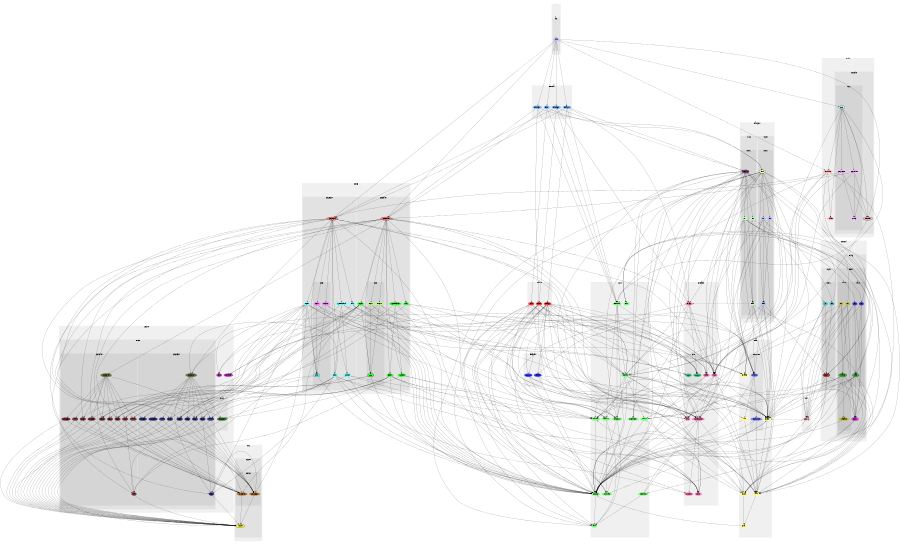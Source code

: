 digraph G {
size="6,4";
ratio="fill";
subgraph cluster_0 {
label=".";
color="#0000000F";
style="filled";
subgraph cluster_1 {
label="app";
color="#0000000F";
style="filled";
u0[label="Main",style="filled",fillcolor="#bbbbff",penwidth="0"];

}

}
subgraph cluster_2 {
label="Build";
color="#0000000F";
style="filled";
u5[label="Firmware",style="filled",fillcolor="#ffbbbb",penwidth="0"];
u11[label="Shake",style="filled",fillcolor="#ffbbbb",penwidth="0"];
subgraph cluster_3 {
label="Compiler";
color="#0000000F";
style="filled";
u6[label="Compiler",style="filled,bold",fillcolor="#ffbbbb"];
subgraph cluster_4 {
label="GCC";
color="#0000000F";
style="filled";
u7[label="GCC",style="filled,bold",fillcolor="#bbffff"];
u8[label="GD32F4xx",style="filled",fillcolor="#ffbbff",penwidth="0"];
u9[label="Config",style="filled",fillcolor="#ffbbff",penwidth="0"];
u10[label="GD32F3x0",style="filled",fillcolor="#ffbbff",penwidth="0"];

}

}

}
subgraph cluster_5 {
label="Core";
color="#0000000F";
style="filled";
u12[label="Context",style="filled",fillcolor="#77ff77",penwidth="0"];
u13[label="FSM",style="filled",fillcolor="#77ff77",penwidth="0"];
u14[label="Scheduler",style="filled",fillcolor="#77ff77",penwidth="0"];
u15[label="Transport",style="filled",fillcolor="#77ff77",penwidth="0"];
u16[label="Formula",style="filled",fillcolor="#77ff77",penwidth="0"];
u17[label="Domain",style="filled",fillcolor="#77ff77",penwidth="0"];
u18[label="Version",style="filled",fillcolor="#77ff77",penwidth="0"];
u19[label="Handler",style="filled",fillcolor="#77ff77",penwidth="0"];
u20[label="Controller",style="filled",fillcolor="#77ff77",penwidth="0"];
u21[label="Task",style="filled",fillcolor="#77ff77",penwidth="0"];
u22[label="Dispatcher",style="filled",fillcolor="#77ff77",penwidth="0"];
u23[label="Feature",style="filled",fillcolor="#77ff77",penwidth="0"];

}
subgraph cluster_6 {
label="Data";
color="#0000000F";
style="filled";
u24[label="Record",style="filled",fillcolor="#ffff77",penwidth="0"];
u25[label="Buffer",style="filled",fillcolor="#ffff77",penwidth="0"];
u26[label="Area",style="filled",fillcolor="#ffff77",penwidth="0"];
u27[label="Value",style="filled",fillcolor="#ffff77",penwidth="0"];
u28[label="Index",style="filled",fillcolor="#ffff77",penwidth="0"];
u31[label="Serialize",style="filled",fillcolor="#ffff77",penwidth="0"];
subgraph cluster_7 {
label="Concurrent";
color="#0000000F";
style="filled";
u29[label="Queue",style="filled",fillcolor="#7777ff",penwidth="0"];
u30[label="Semaphore",style="filled",fillcolor="#7777ff",penwidth="0"];

}

}
subgraph cluster_8 {
label="Device";
color="#0000000F";
style="filled";
subgraph cluster_9 {
label="GD32F3x0";
color="#0000000F";
style="filled";
u49[label="GD32F3x0",style="filled,bold",fillcolor="#ff7777"];
u41[label="UART",style="filled",fillcolor="#77ffff",penwidth="0"];
u43[label="Mac",style="filled",fillcolor="#77ffff",penwidth="0"];
u44[label="SysTick",style="filled",fillcolor="#77ffff",penwidth="0"];
u45[label="SystemClock",style="filled",fillcolor="#77ffff",penwidth="0"];
u48[label="Timer",style="filled",fillcolor="#77ffff",penwidth="0"];
subgraph cluster_10 {
label="GPIO";
color="#0000000F";
style="filled";
u42[label="GPIO",style="filled,bold",fillcolor="#77ffff"];
u46[label="Input",style="filled",fillcolor="#ff77ff",penwidth="0"];
u47[label="Output",style="filled",fillcolor="#ff77ff",penwidth="0"];

}

}
subgraph cluster_11 {
label="GD32F4xx";
color="#0000000F";
style="filled";
u32[label="GD32F4xx",style="filled,bold",fillcolor="#ff7777"];
u33[label="UART",style="filled",fillcolor="#33ff33",penwidth="0"];
u35[label="Mac",style="filled",fillcolor="#33ff33",penwidth="0"];
u36[label="SysTick",style="filled",fillcolor="#33ff33",penwidth="0"];
u37[label="SystemClock",style="filled",fillcolor="#33ff33",penwidth="0"];
u40[label="Timer",style="filled",fillcolor="#33ff33",penwidth="0"];
subgraph cluster_12 {
label="GPIO";
color="#0000000F";
style="filled";
u34[label="GPIO",style="filled,bold",fillcolor="#33ff33"];
u38[label="Input",style="filled",fillcolor="#bbff77",penwidth="0"];
u39[label="Output",style="filled",fillcolor="#bbff77",penwidth="0"];

}

}

}
subgraph cluster_13 {
label="Endpoint";
color="#0000000F";
style="filled";
u50[label="Groups",style="filled",fillcolor="#3333ff",penwidth="0"];
u51[label="Relays",style="filled",fillcolor="#3333ff",penwidth="0"];

}
subgraph cluster_14 {
label="Feature";
color="#0000000F";
style="filled";
u52[label="Echo",style="filled",fillcolor="#ff3333",penwidth="0"];
u53[label="Relays",style="filled",fillcolor="#ff3333",penwidth="0"];
u54[label="Blink",style="filled",fillcolor="#ff3333",penwidth="0"];

}
subgraph cluster_15 {
label="Formula";
color="#0000000F";
style="filled";
u1[label="Echo",style="filled",fillcolor="#77bbff",penwidth="0"];
u2[label="Blink450",style="filled",fillcolor="#77bbff",penwidth="0"];
u3[label="Relay12",style="filled",fillcolor="#77bbff",penwidth="0"];
u4[label="Blink330",style="filled",fillcolor="#77bbff",penwidth="0"];

}
subgraph cluster_16 {
label="Interface";
color="#0000000F";
style="filled";
u55[label="MCU",style="filled",fillcolor="#ff77bb",penwidth="0"];
u56[label="UART",style="filled",fillcolor="#ff77bb",penwidth="0"];
u57[label="Mac",style="filled",fillcolor="#ff77bb",penwidth="0"];
u58[label="Counter",style="filled",fillcolor="#ff77bb",penwidth="0"];
u59[label="RS485",style="filled",fillcolor="#ff77bb",penwidth="0"];
u60[label="SystemClock",style="filled",fillcolor="#ff77bb",penwidth="0"];
u63[label="Timer",style="filled",fillcolor="#ff77bb",penwidth="0"];
subgraph cluster_17 {
label="GPIO";
color="#0000000F";
style="filled";
u61[label="Input",style="filled",fillcolor="#33bb77",penwidth="0"];
u62[label="Output",style="filled",fillcolor="#33bb77",penwidth="0"];

}

}
subgraph cluster_18 {
label="Ivory";
color="#0000000F";
style="filled";
subgraph cluster_19 {
label="Support";
color="#0000000F";
style="filled";
u66[label="Support",style="filled,bold",fillcolor="#ffff33"];
subgraph cluster_20 {
label="Device";
color="#0000000F";
style="filled";
u64[label="GD32F4xx",style="filled",fillcolor="#bb7733",penwidth="0"];
u65[label="GD32F3x0",style="filled",fillcolor="#bb7733",penwidth="0"];

}

}

}
subgraph cluster_21 {
label="Protocol";
color="#0000000F";
style="filled";
subgraph cluster_22 {
label="RS485";
color="#0000000F";
style="filled";
subgraph cluster_23 {
label="RBUS";
color="#0000000F";
style="filled";
u77[label="RBUS",style="filled,bold",fillcolor="#ff33ff"];
subgraph cluster_24 {
label="Master";
color="#0000000F";
style="filled";
u71[label="Master",style="filled,bold",fillcolor="#33bb33"];
u74[label="Tx",style="filled",fillcolor="#bbbb33",penwidth="0"];
u75[label="Rx",style="filled",fillcolor="#bbbb33",penwidth="0"];
u76[label="MacTable",style="filled",fillcolor="#bbbb33",penwidth="0"];

}
subgraph cluster_25 {
label="Slave";
color="#0000000F";
style="filled";
u70[label="Slave",style="filled,bold",fillcolor="#33bb33"];
u72[label="Tx",style="filled",fillcolor="#3333bb",penwidth="0"];
u73[label="Rx",style="filled",fillcolor="#3333bb",penwidth="0"];

}

}

}
subgraph cluster_26 {
label="UART";
color="#0000000F";
style="filled";
subgraph cluster_27 {
label="RBUS";
color="#0000000F";
style="filled";
u69[label="RBUS",style="filled,bold",fillcolor="#bb3333"];
u67[label="Tx",style="filled",fillcolor="#33bbbb",penwidth="0"];
u68[label="Rx",style="filled",fillcolor="#33bbbb",penwidth="0"];

}

}

}
subgraph cluster_28 {
label="Support";
color="#0000000F";
style="filled";
u79[label="Cast",style="filled",fillcolor="#bb33bb",penwidth="0"];
u80[label="Serialize",style="filled",fillcolor="#bb33bb",penwidth="0"];
subgraph cluster_29 {
label="CMSIS";
color="#0000000F";
style="filled";
u78[label="CoreCM4",style="filled",fillcolor="#337733",penwidth="0"];

}
subgraph cluster_30 {
label="Device";
color="#0000000F";
style="filled";
subgraph cluster_31 {
label="GD32F3x0";
color="#0000000F";
style="filled";
u102[label="GD32F3x0",style="filled,bold",fillcolor="#777733"];
u92[label="GPIO",style="filled",fillcolor="#333377",penwidth="0"];
u93[label="SYSCFG",style="filled",fillcolor="#333377",penwidth="0"];
u94[label="RCU",style="filled",fillcolor="#333377",penwidth="0"];
u95[label="EXTI",style="filled",fillcolor="#333377",penwidth="0"];
u96[label="Misc",style="filled",fillcolor="#333377",penwidth="0"];
u97[label="IRQ",style="filled",fillcolor="#333377",penwidth="0"];
u98[label="DMA",style="filled",fillcolor="#333377",penwidth="0"];
u99[label="USART",style="filled",fillcolor="#333377",penwidth="0"];
u100[label="Timer",style="filled",fillcolor="#333377",penwidth="0"];
u101[label="DBG",style="filled",fillcolor="#333377",penwidth="0"];

}
subgraph cluster_32 {
label="GD32F4xx";
color="#0000000F";
style="filled";
u81[label="GD32F4xx",style="filled,bold",fillcolor="#777733"];
u82[label="GPIO",style="filled",fillcolor="#773333",penwidth="0"];
u83[label="SYSCFG",style="filled",fillcolor="#773333",penwidth="0"];
u84[label="RCU",style="filled",fillcolor="#773333",penwidth="0"];
u85[label="EXTI",style="filled",fillcolor="#773333",penwidth="0"];
u86[label="Misc",style="filled",fillcolor="#773333",penwidth="0"];
u87[label="IRQ",style="filled",fillcolor="#773333",penwidth="0"];
u88[label="DMA",style="filled",fillcolor="#773333",penwidth="0"];
u89[label="USART",style="filled",fillcolor="#773333",penwidth="0"];
u90[label="Timer",style="filled",fillcolor="#773333",penwidth="0"];
u91[label="DBG",style="filled",fillcolor="#773333",penwidth="0"];

}

}

}
subgraph cluster_33 {
label="Transport";
color="#0000000F";
style="filled";
subgraph cluster_34 {
label="RS485";
color="#0000000F";
style="filled";
subgraph cluster_35 {
label="RBUS";
color="#0000000F";
style="filled";
u110[label="RBUS",style="filled,bold",fillcolor="#773377"];
u107[label="Data",style="filled",fillcolor="#bbffbb",penwidth="0"];
u108[label="Tx",style="filled",fillcolor="#bbffbb",penwidth="0"];
u109[label="Rx",style="filled",fillcolor="#bbffbb",penwidth="0"];

}

}
subgraph cluster_36 {
label="UART";
color="#0000000F";
style="filled";
subgraph cluster_37 {
label="RBUS";
color="#0000000F";
style="filled";
u106[label="RBUS",style="filled,bold",fillcolor="#ffffbb"];
u103[label="Data",style="filled",fillcolor="#bbbbff",penwidth="0"];
u104[label="Tx",style="filled",fillcolor="#bbbbff",penwidth="0"];
u105[label="Rx",style="filled",fillcolor="#bbbbff",penwidth="0"];

}

}

}
subgraph cluster_38 {
label="Util";
color="#0000000F";
style="filled";
u111[label="CRC16",style="filled",fillcolor="#ffbbbb",penwidth="0"];

}
u0 -> u1;
u0 -> u2;
u0 -> u3;
u0 -> u4;
u0 -> u5;
u0 -> u6;
u0 -> u7;
u0 -> u32;
u0 -> u49;
u1 -> u16;
u1 -> u32;
u1 -> u52;
u1 -> u106;
u2 -> u16;
u2 -> u32;
u2 -> u54;
u2 -> u106;
u3 -> u16;
u3 -> u49;
u3 -> u53;
u3 -> u59;
u3 -> u110;
u4 -> u16;
u4 -> u49;
u4 -> u54;
u4 -> u59;
u4 -> u110;
u5 -> u11;
u5 -> u12;
u5 -> u14;
u5 -> u16;
u5 -> u17;
u5 -> u55;
u6 -> u55;
u7 -> u5;
u7 -> u6;
u7 -> u8;
u7 -> u9;
u7 -> u10;
u7 -> u11;
u7 -> u16;
u7 -> u55;
u8 -> u6;
u8 -> u9;
u8 -> u32;
u8 -> u55;
u10 -> u6;
u10 -> u9;
u10 -> u49;
u10 -> u55;
u12 -> u21;
u14 -> u21;
u14 -> u60;
u14 -> u63;
u15 -> u12;
u15 -> u21;
u15 -> u25;
u16 -> u12;
u16 -> u15;
u16 -> u17;
u16 -> u23;
u16 -> u55;
u17 -> u12;
u17 -> u15;
u17 -> u18;
u17 -> u23;
u17 -> u24;
u17 -> u25;
u17 -> u27;
u17 -> u55;
u17 -> u57;
u17 -> u60;
u17 -> u79;
u17 -> u80;
u18 -> u12;
u18 -> u24;
u19 -> u12;
u20 -> u25;
u22 -> u20;
u22 -> u25;
u23 -> u20;
u23 -> u21;
u24 -> u12;
u24 -> u26;
u25 -> u12;
u25 -> u27;
u26 -> u12;
u27 -> u12;
u27 -> u26;
u28 -> u12;
u28 -> u27;
u29 -> u12;
u29 -> u28;
u29 -> u30;
u30 -> u12;
u30 -> u27;
u31 -> u80;
u32 -> u12;
u32 -> u33;
u32 -> u34;
u32 -> u35;
u32 -> u36;
u32 -> u37;
u32 -> u38;
u32 -> u39;
u32 -> u40;
u32 -> u55;
u32 -> u57;
u32 -> u60;
u32 -> u81;
u32 -> u82;
u32 -> u84;
u32 -> u87;
u32 -> u88;
u32 -> u89;
u33 -> u12;
u33 -> u19;
u33 -> u34;
u33 -> u56;
u33 -> u64;
u33 -> u79;
u33 -> u84;
u33 -> u86;
u33 -> u87;
u33 -> u88;
u33 -> u89;
u34 -> u12;
u34 -> u82;
u34 -> u84;
u35 -> u25;
u35 -> u31;
u35 -> u57;
u35 -> u91;
u36 -> u12;
u36 -> u19;
u36 -> u63;
u36 -> u78;
u37 -> u12;
u37 -> u36;
u37 -> u40;
u37 -> u60;
u37 -> u90;
u38 -> u12;
u38 -> u34;
u38 -> u61;
u38 -> u82;
u39 -> u12;
u39 -> u34;
u39 -> u62;
u39 -> u82;
u40 -> u12;
u40 -> u19;
u40 -> u58;
u40 -> u63;
u40 -> u84;
u40 -> u86;
u40 -> u87;
u40 -> u90;
u41 -> u12;
u41 -> u19;
u41 -> u42;
u41 -> u56;
u41 -> u65;
u41 -> u79;
u41 -> u94;
u41 -> u96;
u41 -> u97;
u41 -> u98;
u41 -> u99;
u41 -> u102;
u42 -> u12;
u42 -> u92;
u42 -> u94;
u43 -> u25;
u43 -> u31;
u43 -> u57;
u43 -> u101;
u44 -> u12;
u44 -> u19;
u44 -> u63;
u44 -> u78;
u45 -> u12;
u45 -> u44;
u45 -> u48;
u45 -> u60;
u45 -> u100;
u46 -> u12;
u46 -> u42;
u46 -> u61;
u46 -> u92;
u47 -> u12;
u47 -> u42;
u47 -> u62;
u47 -> u92;
u48 -> u12;
u48 -> u19;
u48 -> u58;
u48 -> u63;
u48 -> u94;
u48 -> u96;
u48 -> u97;
u48 -> u100;
u48 -> u102;
u49 -> u12;
u49 -> u41;
u49 -> u42;
u49 -> u43;
u49 -> u44;
u49 -> u45;
u49 -> u46;
u49 -> u47;
u49 -> u48;
u49 -> u55;
u49 -> u57;
u49 -> u60;
u49 -> u92;
u49 -> u94;
u49 -> u97;
u49 -> u98;
u49 -> u99;
u49 -> u102;
u50 -> u12;
u50 -> u24;
u50 -> u25;
u50 -> u31;
u51 -> u12;
u51 -> u24;
u51 -> u25;
u51 -> u31;
u52 -> u12;
u52 -> u15;
u52 -> u17;
u52 -> u20;
u52 -> u21;
u52 -> u23;
u52 -> u25;
u52 -> u27;
u53 -> u12;
u53 -> u15;
u53 -> u17;
u53 -> u20;
u53 -> u21;
u53 -> u23;
u53 -> u24;
u53 -> u25;
u53 -> u27;
u53 -> u28;
u53 -> u31;
u53 -> u50;
u53 -> u51;
u53 -> u55;
u53 -> u60;
u53 -> u62;
u54 -> u12;
u54 -> u17;
u54 -> u20;
u54 -> u21;
u54 -> u23;
u54 -> u27;
u54 -> u55;
u54 -> u62;
u54 -> u63;
u55 -> u12;
u55 -> u25;
u55 -> u27;
u55 -> u57;
u55 -> u60;
u56 -> u12;
u56 -> u19;
u57 -> u12;
u57 -> u25;
u59 -> u12;
u59 -> u17;
u59 -> u19;
u59 -> u55;
u59 -> u56;
u59 -> u62;
u60 -> u12;
u60 -> u19;
u60 -> u27;
u60 -> u58;
u60 -> u63;
u63 -> u12;
u63 -> u19;
u64 -> u66;
u65 -> u66;
u67 -> u25;
u67 -> u69;
u67 -> u111;
u68 -> u13;
u68 -> u69;
u68 -> u111;
u69 -> u12;
u69 -> u24;
u69 -> u25;
u69 -> u27;
u69 -> u111;
u70 -> u12;
u70 -> u18;
u70 -> u24;
u70 -> u25;
u70 -> u27;
u70 -> u57;
u70 -> u77;
u70 -> u111;
u71 -> u12;
u71 -> u18;
u71 -> u24;
u71 -> u25;
u71 -> u27;
u71 -> u57;
u71 -> u76;
u71 -> u77;
u71 -> u111;
u72 -> u25;
u72 -> u70;
u72 -> u77;
u72 -> u111;
u73 -> u13;
u73 -> u70;
u73 -> u77;
u73 -> u111;
u74 -> u25;
u74 -> u57;
u74 -> u71;
u74 -> u77;
u74 -> u111;
u75 -> u13;
u75 -> u18;
u75 -> u71;
u75 -> u77;
u75 -> u111;
u76 -> u12;
u77 -> u24;
u77 -> u25;
u77 -> u27;
u78 -> u66;
u81 -> u78;
u81 -> u82;
u81 -> u83;
u81 -> u84;
u81 -> u85;
u81 -> u86;
u81 -> u87;
u81 -> u88;
u81 -> u89;
u81 -> u90;
u81 -> u91;
u82 -> u64;
u82 -> u66;
u83 -> u64;
u83 -> u66;
u84 -> u64;
u84 -> u66;
u85 -> u64;
u85 -> u66;
u86 -> u64;
u86 -> u66;
u86 -> u87;
u87 -> u64;
u87 -> u66;
u88 -> u64;
u88 -> u66;
u89 -> u64;
u89 -> u66;
u90 -> u64;
u90 -> u66;
u91 -> u64;
u91 -> u66;
u92 -> u65;
u92 -> u66;
u93 -> u65;
u93 -> u66;
u94 -> u65;
u94 -> u66;
u95 -> u65;
u95 -> u66;
u96 -> u65;
u96 -> u66;
u96 -> u97;
u97 -> u65;
u97 -> u66;
u98 -> u65;
u98 -> u66;
u99 -> u65;
u99 -> u66;
u100 -> u65;
u100 -> u66;
u101 -> u65;
u101 -> u66;
u102 -> u78;
u102 -> u92;
u102 -> u93;
u102 -> u94;
u102 -> u95;
u102 -> u96;
u102 -> u97;
u102 -> u98;
u102 -> u99;
u102 -> u100;
u102 -> u101;
u103 -> u25;
u103 -> u27;
u103 -> u29;
u103 -> u56;
u103 -> u60;
u103 -> u69;
u104 -> u25;
u104 -> u29;
u104 -> u56;
u104 -> u60;
u104 -> u67;
u104 -> u69;
u104 -> u103;
u105 -> u29;
u105 -> u68;
u105 -> u103;
u106 -> u12;
u106 -> u15;
u106 -> u17;
u106 -> u19;
u106 -> u21;
u106 -> u22;
u106 -> u25;
u106 -> u27;
u106 -> u29;
u106 -> u55;
u106 -> u56;
u106 -> u57;
u106 -> u60;
u106 -> u69;
u106 -> u103;
u106 -> u104;
u106 -> u105;
u107 -> u25;
u107 -> u27;
u107 -> u29;
u107 -> u59;
u107 -> u60;
u107 -> u70;
u108 -> u25;
u108 -> u29;
u108 -> u59;
u108 -> u60;
u108 -> u70;
u108 -> u72;
u108 -> u77;
u108 -> u107;
u109 -> u29;
u109 -> u73;
u109 -> u107;
u110 -> u12;
u110 -> u15;
u110 -> u17;
u110 -> u19;
u110 -> u21;
u110 -> u22;
u110 -> u25;
u110 -> u27;
u110 -> u29;
u110 -> u55;
u110 -> u57;
u110 -> u59;
u110 -> u60;
u110 -> u70;
u110 -> u107;
u110 -> u108;
u110 -> u109;
u111 -> u12;
u111 -> u24;
u111 -> u25;

}
